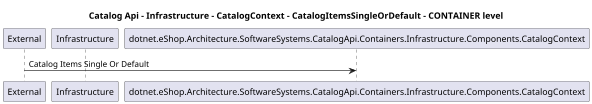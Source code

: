 @startuml
skinparam dpi 60

title Catalog Api - Infrastructure - CatalogContext - CatalogItemsSingleOrDefault - CONTAINER level

participant "External" as C4InterFlow.Utils.ExternalSystem
participant "Infrastructure" as dotnet.eShop.Architecture.SoftwareSystems.CatalogApi.Containers.Infrastructure

C4InterFlow.Utils.ExternalSystem -> dotnet.eShop.Architecture.SoftwareSystems.CatalogApi.Containers.Infrastructure.Components.CatalogContext : Catalog Items Single Or Default


@enduml
